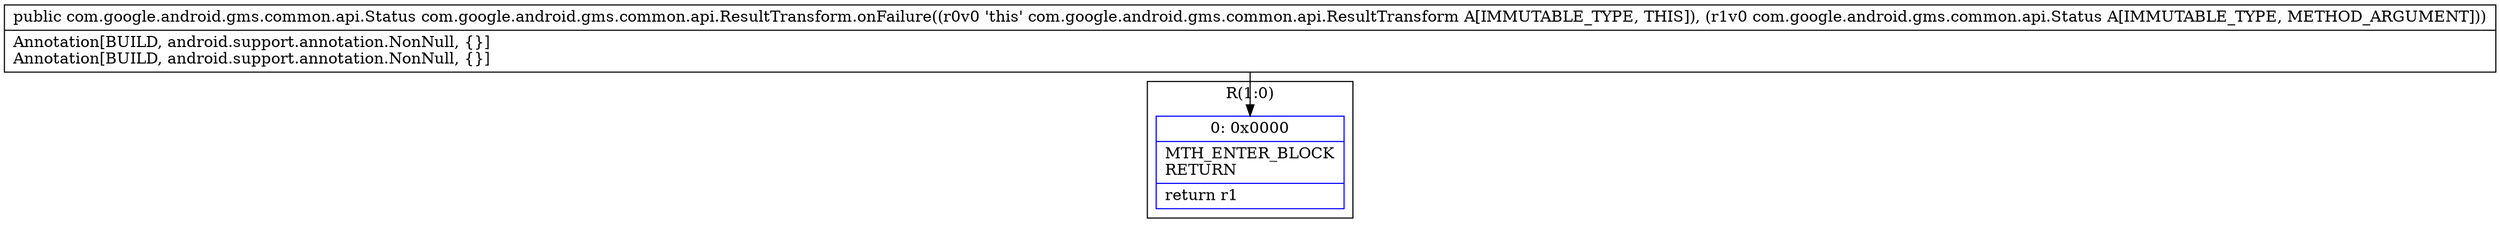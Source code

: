 digraph "CFG forcom.google.android.gms.common.api.ResultTransform.onFailure(Lcom\/google\/android\/gms\/common\/api\/Status;)Lcom\/google\/android\/gms\/common\/api\/Status;" {
subgraph cluster_Region_102919203 {
label = "R(1:0)";
node [shape=record,color=blue];
Node_0 [shape=record,label="{0\:\ 0x0000|MTH_ENTER_BLOCK\lRETURN\l|return r1\l}"];
}
MethodNode[shape=record,label="{public com.google.android.gms.common.api.Status com.google.android.gms.common.api.ResultTransform.onFailure((r0v0 'this' com.google.android.gms.common.api.ResultTransform A[IMMUTABLE_TYPE, THIS]), (r1v0 com.google.android.gms.common.api.Status A[IMMUTABLE_TYPE, METHOD_ARGUMENT]))  | Annotation[BUILD, android.support.annotation.NonNull, \{\}]\lAnnotation[BUILD, android.support.annotation.NonNull, \{\}]\l}"];
MethodNode -> Node_0;
}

